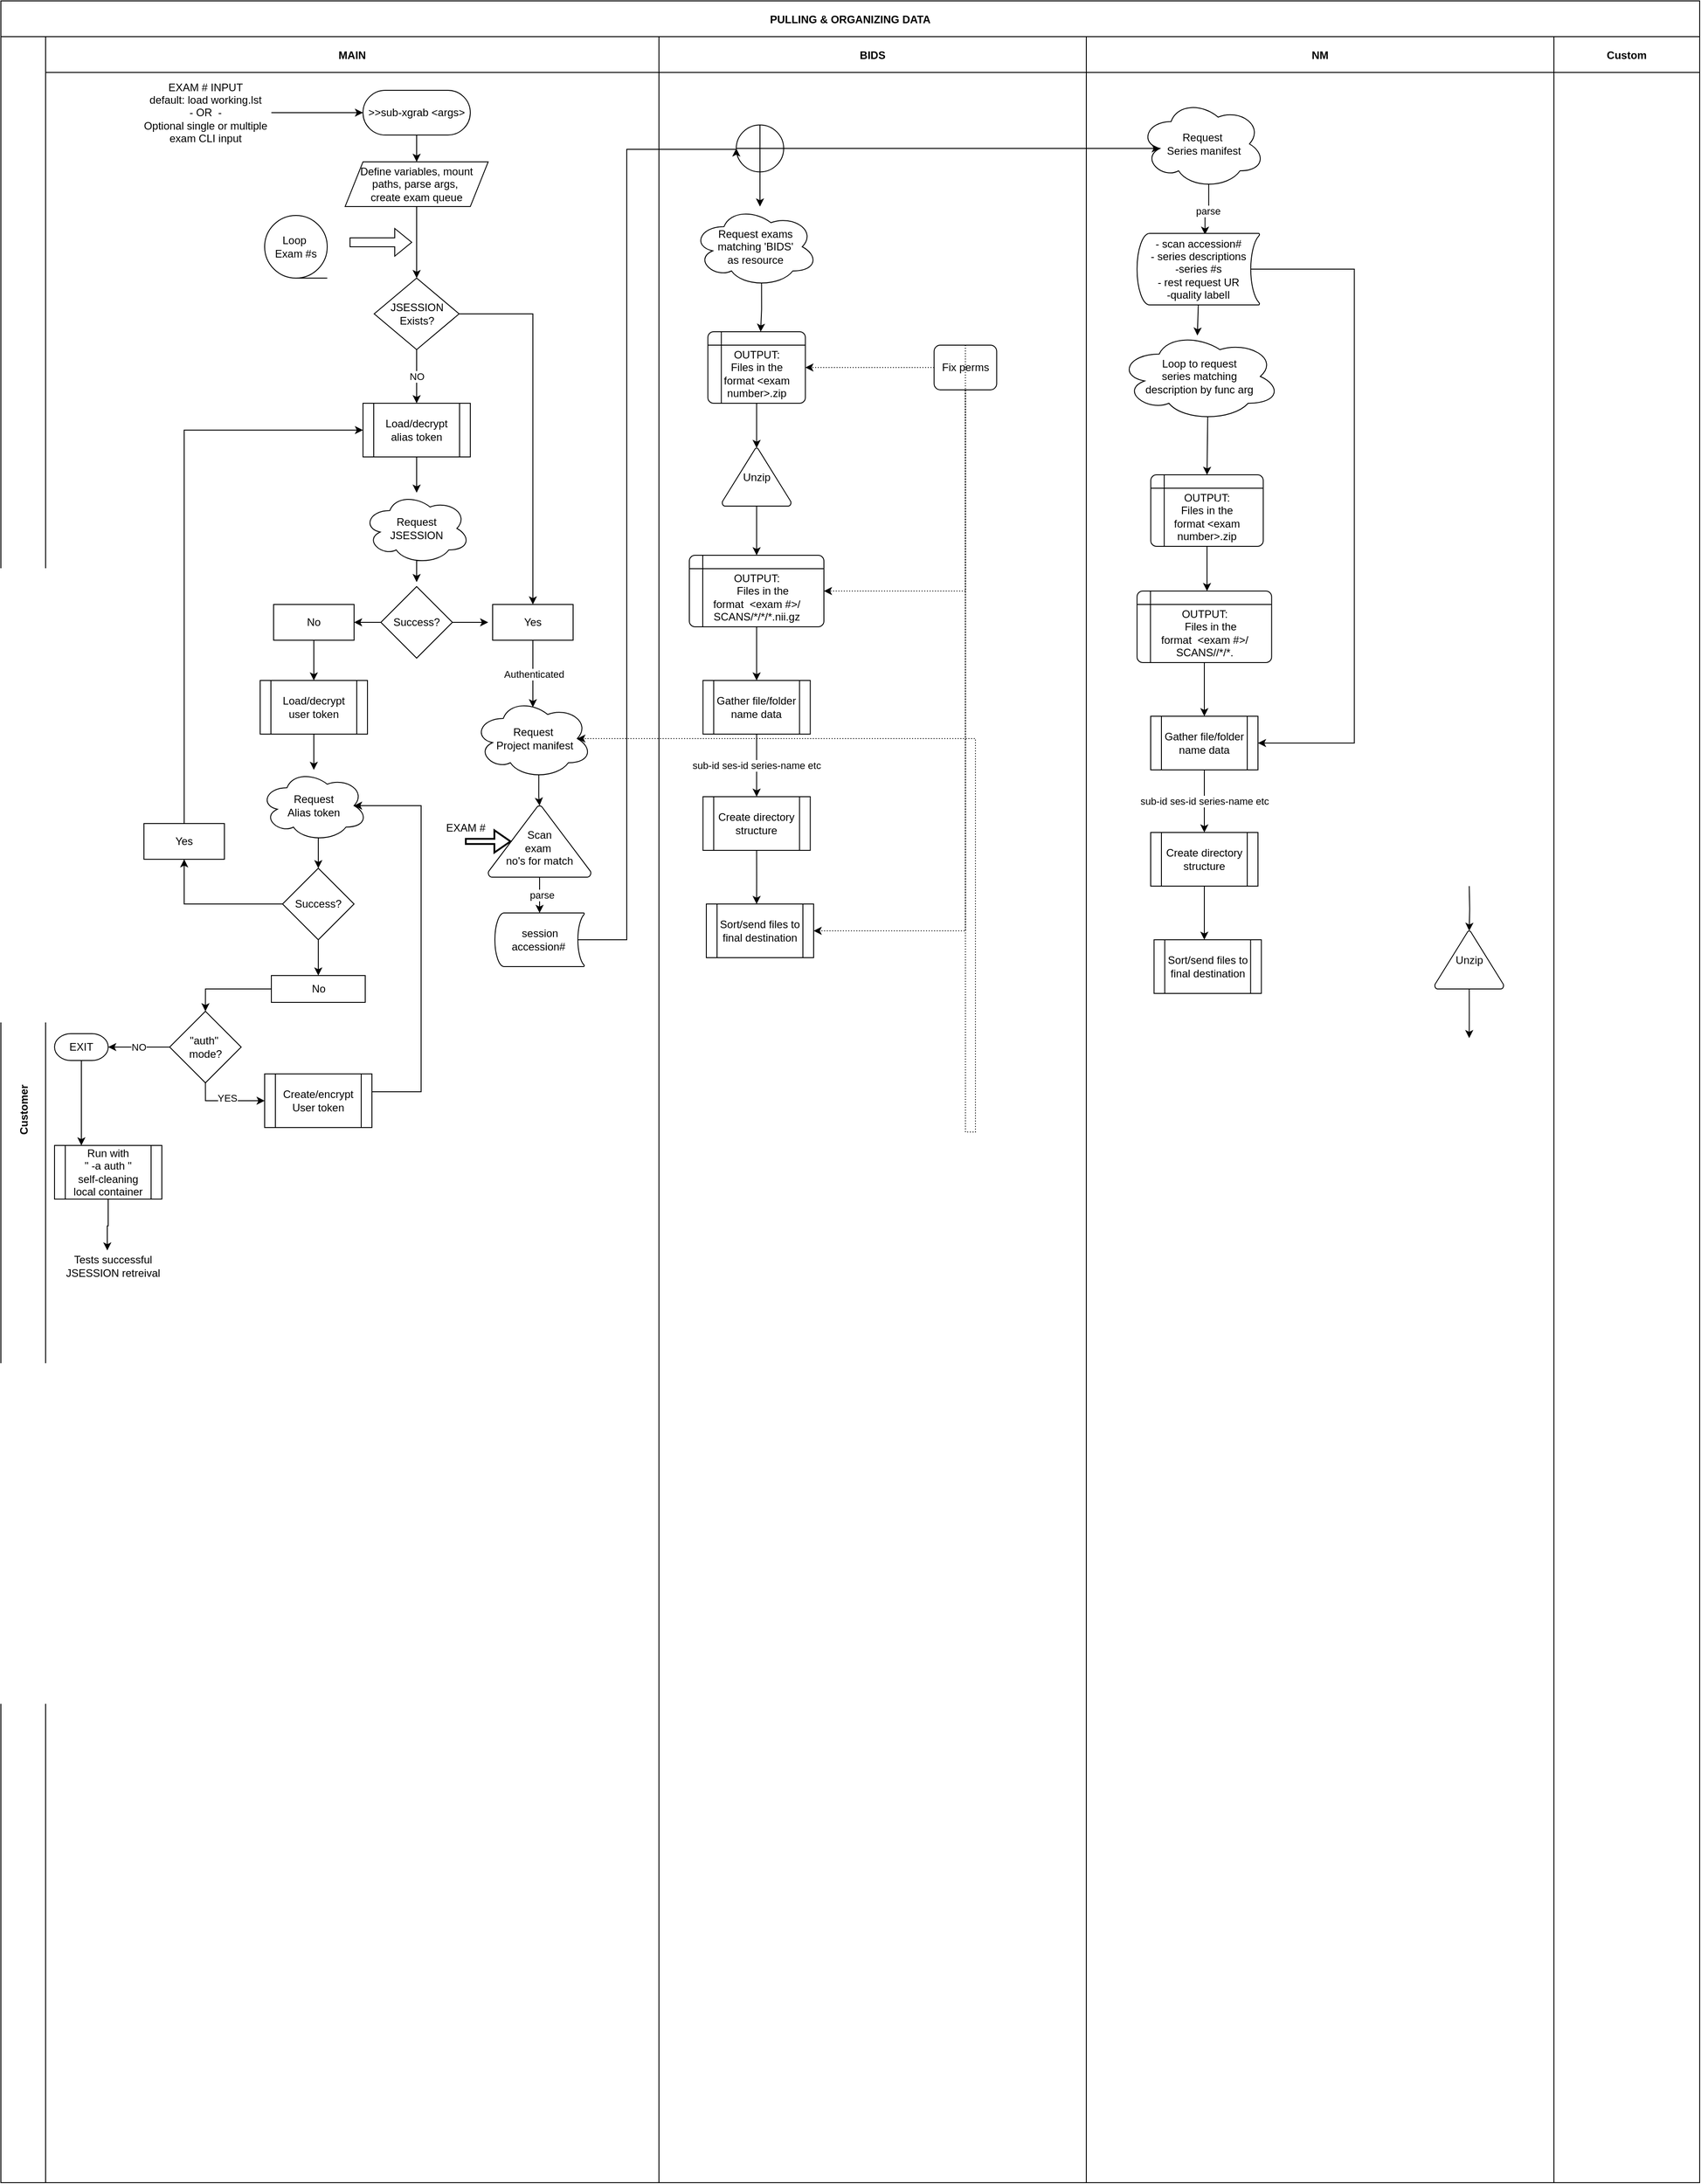 <mxfile version="16.2.4" type="github">
  <diagram id="kgpKYQtTHZ0yAKxKKP6v" name="Page-1">
    <mxGraphModel dx="1397" dy="1060" grid="1" gridSize="10" guides="1" tooltips="1" connect="1" arrows="1" fold="1" page="1" pageScale="1" pageWidth="850" pageHeight="1100" math="0" shadow="0">
      <root>
        <mxCell id="0" />
        <mxCell id="1" parent="0" />
        <mxCell id="3nuBFxr9cyL0pnOWT2aG-1" value="PULLING &amp; ORGANIZING DATA" style="shape=table;childLayout=tableLayout;startSize=40;collapsible=0;recursiveResize=0;expand=0;fillColor=none;fontStyle=1" parent="1" vertex="1">
          <mxGeometry x="180" y="310" width="1900" height="2440" as="geometry" />
        </mxCell>
        <mxCell id="3nuBFxr9cyL0pnOWT2aG-3" value="Customer" style="shape=tableRow;horizontal=0;swimlaneHead=0;swimlaneBody=0;top=0;left=0;bottom=0;right=0;fillColor=none;points=[[0,0.5],[1,0.5]];portConstraint=eastwest;startSize=50;collapsible=0;recursiveResize=0;expand=0;fontStyle=1;" parent="3nuBFxr9cyL0pnOWT2aG-1" vertex="1">
          <mxGeometry y="40" width="1900" height="2400" as="geometry" />
        </mxCell>
        <mxCell id="3nuBFxr9cyL0pnOWT2aG-4" value="MAIN" style="swimlane;swimlaneHead=0;swimlaneBody=0;connectable=0;fillColor=none;startSize=40;collapsible=0;recursiveResize=0;expand=0;fontStyle=1;" parent="3nuBFxr9cyL0pnOWT2aG-3" vertex="1">
          <mxGeometry x="50" width="686" height="2400" as="geometry">
            <mxRectangle width="686" height="2400" as="alternateBounds" />
          </mxGeometry>
        </mxCell>
        <mxCell id="_rgBhPT3cZbGO14gnBDn-51" style="edgeStyle=orthogonalEdgeStyle;rounded=0;orthogonalLoop=1;jettySize=auto;html=1;exitX=0.5;exitY=1;exitDx=0;exitDy=0;entryX=0.5;entryY=0;entryDx=0;entryDy=0;" parent="3nuBFxr9cyL0pnOWT2aG-4" source="3nuBFxr9cyL0pnOWT2aG-6" target="_rgBhPT3cZbGO14gnBDn-12" edge="1">
          <mxGeometry relative="1" as="geometry" />
        </mxCell>
        <mxCell id="3nuBFxr9cyL0pnOWT2aG-6" value="&amp;gt;&amp;gt;sub-xgrab &amp;lt;args&amp;gt;" style="rounded=1;whiteSpace=wrap;html=1;arcSize=50;" parent="3nuBFxr9cyL0pnOWT2aG-4" vertex="1">
          <mxGeometry x="355" y="60" width="120" height="50" as="geometry" />
        </mxCell>
        <mxCell id="_rgBhPT3cZbGO14gnBDn-71" style="edgeStyle=orthogonalEdgeStyle;rounded=0;orthogonalLoop=1;jettySize=auto;html=1;exitX=0.5;exitY=1;exitDx=0;exitDy=0;entryX=0.5;entryY=0;entryDx=0;entryDy=0;" parent="3nuBFxr9cyL0pnOWT2aG-4" source="_rgBhPT3cZbGO14gnBDn-12" target="_rgBhPT3cZbGO14gnBDn-70" edge="1">
          <mxGeometry relative="1" as="geometry" />
        </mxCell>
        <mxCell id="_rgBhPT3cZbGO14gnBDn-12" value="Define variables, mount paths, parse args,&amp;nbsp;&lt;br&gt;create exam &lt;span style=&quot;white-space: pre&quot;&gt;queue&lt;/span&gt;" style="shape=parallelogram;perimeter=parallelogramPerimeter;whiteSpace=wrap;html=1;fixedSize=1;" parent="3nuBFxr9cyL0pnOWT2aG-4" vertex="1">
          <mxGeometry x="335" y="140" width="160" height="50" as="geometry" />
        </mxCell>
        <mxCell id="_rgBhPT3cZbGO14gnBDn-17" style="edgeStyle=orthogonalEdgeStyle;rounded=0;orthogonalLoop=1;jettySize=auto;html=1;exitX=0.5;exitY=1;exitDx=0;exitDy=0;" parent="3nuBFxr9cyL0pnOWT2aG-4" source="_rgBhPT3cZbGO14gnBDn-13" target="_rgBhPT3cZbGO14gnBDn-16" edge="1">
          <mxGeometry relative="1" as="geometry" />
        </mxCell>
        <mxCell id="_rgBhPT3cZbGO14gnBDn-13" value="Load/decrypt alias token" style="shape=process;whiteSpace=wrap;html=1;backgroundOutline=1;" parent="3nuBFxr9cyL0pnOWT2aG-4" vertex="1">
          <mxGeometry x="355" y="410" width="120" height="60" as="geometry" />
        </mxCell>
        <mxCell id="_rgBhPT3cZbGO14gnBDn-25" style="edgeStyle=orthogonalEdgeStyle;rounded=0;orthogonalLoop=1;jettySize=auto;html=1;exitX=0.55;exitY=0.95;exitDx=0;exitDy=0;exitPerimeter=0;entryX=0.5;entryY=0;entryDx=0;entryDy=0;" parent="3nuBFxr9cyL0pnOWT2aG-4" source="_rgBhPT3cZbGO14gnBDn-16" edge="1">
          <mxGeometry relative="1" as="geometry">
            <mxPoint x="415" y="610" as="targetPoint" />
          </mxGeometry>
        </mxCell>
        <mxCell id="_rgBhPT3cZbGO14gnBDn-16" value="Request &lt;br&gt;JSESSION" style="ellipse;shape=cloud;whiteSpace=wrap;html=1;" parent="3nuBFxr9cyL0pnOWT2aG-4" vertex="1">
          <mxGeometry x="355" y="510" width="120" height="80" as="geometry" />
        </mxCell>
        <mxCell id="_rgBhPT3cZbGO14gnBDn-30" style="edgeStyle=orthogonalEdgeStyle;rounded=0;orthogonalLoop=1;jettySize=auto;html=1;exitX=0;exitY=0.5;exitDx=0;exitDy=0;entryX=1;entryY=0.5;entryDx=0;entryDy=0;" parent="3nuBFxr9cyL0pnOWT2aG-4" source="_rgBhPT3cZbGO14gnBDn-26" target="_rgBhPT3cZbGO14gnBDn-29" edge="1">
          <mxGeometry relative="1" as="geometry" />
        </mxCell>
        <mxCell id="_rgBhPT3cZbGO14gnBDn-38" style="edgeStyle=orthogonalEdgeStyle;rounded=0;orthogonalLoop=1;jettySize=auto;html=1;exitX=1;exitY=0.5;exitDx=0;exitDy=0;" parent="3nuBFxr9cyL0pnOWT2aG-4" source="_rgBhPT3cZbGO14gnBDn-26" edge="1">
          <mxGeometry relative="1" as="geometry">
            <mxPoint x="495" y="655" as="targetPoint" />
          </mxGeometry>
        </mxCell>
        <mxCell id="_rgBhPT3cZbGO14gnBDn-26" value="Success?" style="rhombus;whiteSpace=wrap;html=1;" parent="3nuBFxr9cyL0pnOWT2aG-4" vertex="1">
          <mxGeometry x="375" y="615" width="80" height="80" as="geometry" />
        </mxCell>
        <mxCell id="_rgBhPT3cZbGO14gnBDn-32" style="edgeStyle=orthogonalEdgeStyle;rounded=0;orthogonalLoop=1;jettySize=auto;html=1;exitX=0.5;exitY=1;exitDx=0;exitDy=0;entryX=0.5;entryY=0;entryDx=0;entryDy=0;" parent="3nuBFxr9cyL0pnOWT2aG-4" source="_rgBhPT3cZbGO14gnBDn-29" target="_rgBhPT3cZbGO14gnBDn-31" edge="1">
          <mxGeometry relative="1" as="geometry" />
        </mxCell>
        <mxCell id="_rgBhPT3cZbGO14gnBDn-29" value="No" style="rounded=0;whiteSpace=wrap;html=1;" parent="3nuBFxr9cyL0pnOWT2aG-4" vertex="1">
          <mxGeometry x="255" y="635" width="90" height="40" as="geometry" />
        </mxCell>
        <mxCell id="_rgBhPT3cZbGO14gnBDn-34" style="edgeStyle=orthogonalEdgeStyle;rounded=0;orthogonalLoop=1;jettySize=auto;html=1;exitX=0.5;exitY=1;exitDx=0;exitDy=0;" parent="3nuBFxr9cyL0pnOWT2aG-4" source="_rgBhPT3cZbGO14gnBDn-31" target="_rgBhPT3cZbGO14gnBDn-33" edge="1">
          <mxGeometry relative="1" as="geometry" />
        </mxCell>
        <mxCell id="_rgBhPT3cZbGO14gnBDn-31" value="Load/decrypt&lt;br&gt;user token" style="shape=process;whiteSpace=wrap;html=1;backgroundOutline=1;" parent="3nuBFxr9cyL0pnOWT2aG-4" vertex="1">
          <mxGeometry x="240" y="720" width="120" height="60" as="geometry" />
        </mxCell>
        <mxCell id="_rgBhPT3cZbGO14gnBDn-52" style="edgeStyle=orthogonalEdgeStyle;rounded=0;orthogonalLoop=1;jettySize=auto;html=1;exitX=0.55;exitY=0.95;exitDx=0;exitDy=0;exitPerimeter=0;entryX=0.5;entryY=0;entryDx=0;entryDy=0;" parent="3nuBFxr9cyL0pnOWT2aG-4" source="_rgBhPT3cZbGO14gnBDn-33" target="_rgBhPT3cZbGO14gnBDn-35" edge="1">
          <mxGeometry relative="1" as="geometry" />
        </mxCell>
        <mxCell id="_rgBhPT3cZbGO14gnBDn-33" value="Request&lt;br&gt;Alias token" style="ellipse;shape=cloud;whiteSpace=wrap;html=1;" parent="3nuBFxr9cyL0pnOWT2aG-4" vertex="1">
          <mxGeometry x="240" y="820" width="120" height="80" as="geometry" />
        </mxCell>
        <mxCell id="_rgBhPT3cZbGO14gnBDn-44" style="edgeStyle=orthogonalEdgeStyle;rounded=0;orthogonalLoop=1;jettySize=auto;html=1;exitX=0;exitY=0.5;exitDx=0;exitDy=0;entryX=0.5;entryY=1;entryDx=0;entryDy=0;" parent="3nuBFxr9cyL0pnOWT2aG-4" source="_rgBhPT3cZbGO14gnBDn-35" target="_rgBhPT3cZbGO14gnBDn-40" edge="1">
          <mxGeometry relative="1" as="geometry" />
        </mxCell>
        <mxCell id="_rgBhPT3cZbGO14gnBDn-54" style="edgeStyle=orthogonalEdgeStyle;rounded=0;orthogonalLoop=1;jettySize=auto;html=1;exitX=0.5;exitY=1;exitDx=0;exitDy=0;entryX=0.5;entryY=0;entryDx=0;entryDy=0;" parent="3nuBFxr9cyL0pnOWT2aG-4" source="_rgBhPT3cZbGO14gnBDn-35" target="_rgBhPT3cZbGO14gnBDn-53" edge="1">
          <mxGeometry relative="1" as="geometry" />
        </mxCell>
        <mxCell id="_rgBhPT3cZbGO14gnBDn-35" value="Success?" style="rhombus;whiteSpace=wrap;html=1;" parent="3nuBFxr9cyL0pnOWT2aG-4" vertex="1">
          <mxGeometry x="265" y="930" width="80" height="80" as="geometry" />
        </mxCell>
        <mxCell id="_rgBhPT3cZbGO14gnBDn-61" value="Authenticated" style="edgeStyle=orthogonalEdgeStyle;rounded=0;orthogonalLoop=1;jettySize=auto;html=1;exitX=0.5;exitY=1;exitDx=0;exitDy=0;" parent="3nuBFxr9cyL0pnOWT2aG-4" source="_rgBhPT3cZbGO14gnBDn-37" edge="1">
          <mxGeometry relative="1" as="geometry">
            <mxPoint x="545.0" y="750.0" as="targetPoint" />
          </mxGeometry>
        </mxCell>
        <mxCell id="_rgBhPT3cZbGO14gnBDn-37" value="Yes" style="rounded=0;whiteSpace=wrap;html=1;" parent="3nuBFxr9cyL0pnOWT2aG-4" vertex="1">
          <mxGeometry x="500" y="635" width="90" height="40" as="geometry" />
        </mxCell>
        <mxCell id="_rgBhPT3cZbGO14gnBDn-45" style="edgeStyle=orthogonalEdgeStyle;rounded=0;orthogonalLoop=1;jettySize=auto;html=1;exitX=0.5;exitY=0;exitDx=0;exitDy=0;entryX=0;entryY=0.5;entryDx=0;entryDy=0;" parent="3nuBFxr9cyL0pnOWT2aG-4" source="_rgBhPT3cZbGO14gnBDn-40" target="_rgBhPT3cZbGO14gnBDn-13" edge="1">
          <mxGeometry relative="1" as="geometry" />
        </mxCell>
        <mxCell id="_rgBhPT3cZbGO14gnBDn-40" value="Yes" style="rounded=0;whiteSpace=wrap;html=1;" parent="3nuBFxr9cyL0pnOWT2aG-4" vertex="1">
          <mxGeometry x="110" y="880" width="90" height="40" as="geometry" />
        </mxCell>
        <mxCell id="_rgBhPT3cZbGO14gnBDn-110" style="edgeStyle=orthogonalEdgeStyle;rounded=0;orthogonalLoop=1;jettySize=auto;html=1;exitX=0;exitY=0.5;exitDx=0;exitDy=0;entryX=0.5;entryY=0;entryDx=0;entryDy=0;entryPerimeter=0;endArrow=classic;endFill=1;" parent="3nuBFxr9cyL0pnOWT2aG-4" source="_rgBhPT3cZbGO14gnBDn-53" target="_rgBhPT3cZbGO14gnBDn-107" edge="1">
          <mxGeometry relative="1" as="geometry" />
        </mxCell>
        <mxCell id="_rgBhPT3cZbGO14gnBDn-53" value="No" style="rounded=0;whiteSpace=wrap;html=1;" parent="3nuBFxr9cyL0pnOWT2aG-4" vertex="1">
          <mxGeometry x="252.5" y="1050" width="105" height="30" as="geometry" />
        </mxCell>
        <mxCell id="_rgBhPT3cZbGO14gnBDn-59" style="edgeStyle=orthogonalEdgeStyle;rounded=0;orthogonalLoop=1;jettySize=auto;html=1;exitX=1;exitY=0.5;exitDx=0;exitDy=0;entryX=0.875;entryY=0.5;entryDx=0;entryDy=0;entryPerimeter=0;" parent="3nuBFxr9cyL0pnOWT2aG-4" source="_rgBhPT3cZbGO14gnBDn-55" target="_rgBhPT3cZbGO14gnBDn-33" edge="1">
          <mxGeometry relative="1" as="geometry">
            <Array as="points">
              <mxPoint x="420" y="1180" />
              <mxPoint x="420" y="860" />
            </Array>
          </mxGeometry>
        </mxCell>
        <mxCell id="_rgBhPT3cZbGO14gnBDn-55" value="Create/encrypt User token" style="shape=process;whiteSpace=wrap;html=1;backgroundOutline=1;" parent="3nuBFxr9cyL0pnOWT2aG-4" vertex="1">
          <mxGeometry x="245" y="1160" width="120" height="60" as="geometry" />
        </mxCell>
        <mxCell id="_rgBhPT3cZbGO14gnBDn-92" style="edgeStyle=orthogonalEdgeStyle;rounded=0;orthogonalLoop=1;jettySize=auto;html=1;exitX=1;exitY=0.5;exitDx=0;exitDy=0;entryX=0;entryY=0.5;entryDx=0;entryDy=0;" parent="3nuBFxr9cyL0pnOWT2aG-4" source="_rgBhPT3cZbGO14gnBDn-10" target="3nuBFxr9cyL0pnOWT2aG-6" edge="1">
          <mxGeometry relative="1" as="geometry" />
        </mxCell>
        <mxCell id="_rgBhPT3cZbGO14gnBDn-10" value="EXAM # INPUT&lt;br&gt;default: load working.lst&lt;br&gt;- OR &amp;nbsp;-&lt;br&gt;Optional single or multiple &lt;br&gt;exam CLI input" style="text;html=1;strokeColor=none;fillColor=none;align=center;verticalAlign=middle;whiteSpace=wrap;rounded=0;" parent="3nuBFxr9cyL0pnOWT2aG-4" vertex="1">
          <mxGeometry x="105" y="50" width="147.5" height="70" as="geometry" />
        </mxCell>
        <mxCell id="_rgBhPT3cZbGO14gnBDn-78" style="edgeStyle=orthogonalEdgeStyle;rounded=0;orthogonalLoop=1;jettySize=auto;html=1;exitX=0.55;exitY=0.95;exitDx=0;exitDy=0;exitPerimeter=0;" parent="3nuBFxr9cyL0pnOWT2aG-4" source="_rgBhPT3cZbGO14gnBDn-60" target="_rgBhPT3cZbGO14gnBDn-66" edge="1">
          <mxGeometry relative="1" as="geometry" />
        </mxCell>
        <mxCell id="_rgBhPT3cZbGO14gnBDn-60" value="Request&lt;br&gt;&amp;nbsp;Project manifest" style="ellipse;shape=cloud;whiteSpace=wrap;html=1;" parent="3nuBFxr9cyL0pnOWT2aG-4" vertex="1">
          <mxGeometry x="478.75" y="740" width="132.5" height="90" as="geometry" />
        </mxCell>
        <mxCell id="_rgBhPT3cZbGO14gnBDn-82" style="edgeStyle=orthogonalEdgeStyle;rounded=0;orthogonalLoop=1;jettySize=auto;html=1;exitX=0.5;exitY=1;exitDx=0;exitDy=0;exitPerimeter=0;entryX=0.5;entryY=0;entryDx=0;entryDy=0;entryPerimeter=0;" parent="3nuBFxr9cyL0pnOWT2aG-4" source="_rgBhPT3cZbGO14gnBDn-66" target="_rgBhPT3cZbGO14gnBDn-81" edge="1">
          <mxGeometry relative="1" as="geometry" />
        </mxCell>
        <mxCell id="_rgBhPT3cZbGO14gnBDn-97" value="parse" style="edgeLabel;html=1;align=center;verticalAlign=middle;resizable=0;points=[];" parent="_rgBhPT3cZbGO14gnBDn-82" vertex="1" connectable="0">
          <mxGeometry x="-0.033" y="2" relative="1" as="geometry">
            <mxPoint as="offset" />
          </mxGeometry>
        </mxCell>
        <mxCell id="_rgBhPT3cZbGO14gnBDn-66" value="&lt;br&gt;Scan &lt;br&gt;exam&amp;nbsp;&lt;br&gt;no&#39;s for&amp;nbsp;match" style="strokeWidth=1;html=1;shape=mxgraph.flowchart.extract_or_measurement;whiteSpace=wrap;" parent="3nuBFxr9cyL0pnOWT2aG-4" vertex="1">
          <mxGeometry x="495" y="860" width="115" height="80" as="geometry" />
        </mxCell>
        <mxCell id="_rgBhPT3cZbGO14gnBDn-67" value="" style="verticalLabelPosition=bottom;verticalAlign=top;html=1;strokeWidth=2;shape=mxgraph.arrows2.arrow;dy=0.77;dx=18.06;notch=0;" parent="3nuBFxr9cyL0pnOWT2aG-4" vertex="1">
          <mxGeometry x="470" y="887.5" width="50" height="25" as="geometry" />
        </mxCell>
        <mxCell id="_rgBhPT3cZbGO14gnBDn-68" value="EXAM #" style="text;html=1;strokeColor=none;fillColor=none;align=center;verticalAlign=middle;whiteSpace=wrap;rounded=0;" parent="3nuBFxr9cyL0pnOWT2aG-4" vertex="1">
          <mxGeometry x="440" y="870" width="60" height="30" as="geometry" />
        </mxCell>
        <mxCell id="_rgBhPT3cZbGO14gnBDn-72" value="NO" style="edgeStyle=orthogonalEdgeStyle;rounded=0;orthogonalLoop=1;jettySize=auto;html=1;exitX=0.5;exitY=1;exitDx=0;exitDy=0;entryX=0.5;entryY=0;entryDx=0;entryDy=0;" parent="3nuBFxr9cyL0pnOWT2aG-4" source="_rgBhPT3cZbGO14gnBDn-70" target="_rgBhPT3cZbGO14gnBDn-13" edge="1">
          <mxGeometry relative="1" as="geometry" />
        </mxCell>
        <mxCell id="_rgBhPT3cZbGO14gnBDn-73" style="edgeStyle=orthogonalEdgeStyle;rounded=0;orthogonalLoop=1;jettySize=auto;html=1;exitX=1;exitY=0.5;exitDx=0;exitDy=0;entryX=0.5;entryY=0;entryDx=0;entryDy=0;" parent="3nuBFxr9cyL0pnOWT2aG-4" source="_rgBhPT3cZbGO14gnBDn-70" target="_rgBhPT3cZbGO14gnBDn-37" edge="1">
          <mxGeometry relative="1" as="geometry" />
        </mxCell>
        <mxCell id="_rgBhPT3cZbGO14gnBDn-70" value="JSESSION&lt;br&gt;Exists?" style="rhombus;whiteSpace=wrap;html=1;" parent="3nuBFxr9cyL0pnOWT2aG-4" vertex="1">
          <mxGeometry x="367.5" y="270" width="95" height="80" as="geometry" />
        </mxCell>
        <mxCell id="_rgBhPT3cZbGO14gnBDn-76" value="" style="shape=flexArrow;endArrow=classic;html=1;rounded=0;" parent="3nuBFxr9cyL0pnOWT2aG-4" edge="1">
          <mxGeometry width="50" height="50" relative="1" as="geometry">
            <mxPoint x="340" y="230" as="sourcePoint" />
            <mxPoint x="410" y="230" as="targetPoint" />
          </mxGeometry>
        </mxCell>
        <mxCell id="_rgBhPT3cZbGO14gnBDn-77" value="Loop&amp;nbsp;&lt;br&gt;Exam #s" style="strokeWidth=1;html=1;shape=mxgraph.flowchart.sequential_data;whiteSpace=wrap;" parent="3nuBFxr9cyL0pnOWT2aG-4" vertex="1">
          <mxGeometry x="245" y="200" width="70" height="70" as="geometry" />
        </mxCell>
        <mxCell id="_rgBhPT3cZbGO14gnBDn-81" value="session&lt;br&gt;accession#&amp;nbsp;" style="strokeWidth=1;html=1;shape=mxgraph.flowchart.stored_data;whiteSpace=wrap;" parent="3nuBFxr9cyL0pnOWT2aG-4" vertex="1">
          <mxGeometry x="502.5" y="980" width="100" height="60" as="geometry" />
        </mxCell>
        <mxCell id="_rgBhPT3cZbGO14gnBDn-109" style="edgeStyle=orthogonalEdgeStyle;rounded=0;orthogonalLoop=1;jettySize=auto;html=1;exitX=0.5;exitY=1;exitDx=0;exitDy=0;exitPerimeter=0;entryX=0;entryY=0.5;entryDx=0;entryDy=0;endArrow=classic;endFill=1;" parent="3nuBFxr9cyL0pnOWT2aG-4" source="_rgBhPT3cZbGO14gnBDn-107" target="_rgBhPT3cZbGO14gnBDn-55" edge="1">
          <mxGeometry relative="1" as="geometry" />
        </mxCell>
        <mxCell id="_rgBhPT3cZbGO14gnBDn-113" value="YES" style="edgeLabel;html=1;align=center;verticalAlign=middle;resizable=0;points=[];" parent="_rgBhPT3cZbGO14gnBDn-109" vertex="1" connectable="0">
          <mxGeometry x="0.003" y="3" relative="1" as="geometry">
            <mxPoint x="1" as="offset" />
          </mxGeometry>
        </mxCell>
        <mxCell id="_rgBhPT3cZbGO14gnBDn-107" value="&quot;auth&quot;&amp;nbsp;&lt;br&gt;mode?" style="strokeWidth=1;html=1;shape=mxgraph.flowchart.decision;whiteSpace=wrap;" parent="3nuBFxr9cyL0pnOWT2aG-4" vertex="1">
          <mxGeometry x="138.75" y="1090" width="80" height="80" as="geometry" />
        </mxCell>
        <mxCell id="_rgBhPT3cZbGO14gnBDn-111" value="NO" style="edgeStyle=orthogonalEdgeStyle;rounded=0;orthogonalLoop=1;jettySize=auto;html=1;exitX=0;exitY=0.5;exitDx=0;exitDy=0;exitPerimeter=0;endArrow=classic;endFill=1;entryX=1;entryY=0.5;entryDx=0;entryDy=0;entryPerimeter=0;" parent="3nuBFxr9cyL0pnOWT2aG-4" source="_rgBhPT3cZbGO14gnBDn-107" target="_rgBhPT3cZbGO14gnBDn-114" edge="1">
          <mxGeometry relative="1" as="geometry">
            <mxPoint x="70" y="1130" as="targetPoint" />
            <Array as="points" />
          </mxGeometry>
        </mxCell>
        <mxCell id="_rgBhPT3cZbGO14gnBDn-117" style="edgeStyle=orthogonalEdgeStyle;rounded=0;orthogonalLoop=1;jettySize=auto;html=1;exitX=0.5;exitY=1;exitDx=0;exitDy=0;exitPerimeter=0;entryX=0.25;entryY=0;entryDx=0;entryDy=0;endArrow=classic;endFill=1;" parent="3nuBFxr9cyL0pnOWT2aG-4" source="_rgBhPT3cZbGO14gnBDn-114" target="_rgBhPT3cZbGO14gnBDn-116" edge="1">
          <mxGeometry relative="1" as="geometry" />
        </mxCell>
        <mxCell id="_rgBhPT3cZbGO14gnBDn-114" value="EXIT" style="strokeWidth=1;html=1;shape=mxgraph.flowchart.terminator;whiteSpace=wrap;" parent="3nuBFxr9cyL0pnOWT2aG-4" vertex="1">
          <mxGeometry x="10" y="1115" width="60" height="30" as="geometry" />
        </mxCell>
        <mxCell id="_rgBhPT3cZbGO14gnBDn-120" style="edgeStyle=orthogonalEdgeStyle;rounded=0;orthogonalLoop=1;jettySize=auto;html=1;exitX=0.5;exitY=1;exitDx=0;exitDy=0;entryX=0.45;entryY=-0.085;entryDx=0;entryDy=0;entryPerimeter=0;endArrow=classic;endFill=1;" parent="3nuBFxr9cyL0pnOWT2aG-4" source="_rgBhPT3cZbGO14gnBDn-116" target="_rgBhPT3cZbGO14gnBDn-119" edge="1">
          <mxGeometry relative="1" as="geometry" />
        </mxCell>
        <mxCell id="_rgBhPT3cZbGO14gnBDn-116" value="Run with &lt;br&gt;&quot; -a auth &quot;&lt;br&gt;self-cleaning local container" style="shape=process;whiteSpace=wrap;html=1;backgroundOutline=1;" parent="3nuBFxr9cyL0pnOWT2aG-4" vertex="1">
          <mxGeometry x="10" y="1240" width="120" height="60" as="geometry" />
        </mxCell>
        <mxCell id="_rgBhPT3cZbGO14gnBDn-119" value="Tests successful&lt;br&gt;JSESSION&amp;nbsp;retreival" style="text;html=1;align=center;verticalAlign=middle;resizable=0;points=[];autosize=1;strokeColor=none;fillColor=none;" parent="3nuBFxr9cyL0pnOWT2aG-4" vertex="1">
          <mxGeometry x="15" y="1360" width="120" height="30" as="geometry" />
        </mxCell>
        <mxCell id="3nuBFxr9cyL0pnOWT2aG-8" value="BIDS" style="swimlane;swimlaneHead=0;swimlaneBody=0;connectable=0;fillColor=none;startSize=40;collapsible=0;recursiveResize=0;expand=0;fontStyle=1;" parent="3nuBFxr9cyL0pnOWT2aG-3" vertex="1">
          <mxGeometry x="736" width="478" height="2400" as="geometry">
            <mxRectangle width="478" height="2400" as="alternateBounds" />
          </mxGeometry>
        </mxCell>
        <mxCell id="_rgBhPT3cZbGO14gnBDn-100" style="edgeStyle=orthogonalEdgeStyle;rounded=0;orthogonalLoop=1;jettySize=auto;html=1;exitX=0.55;exitY=0.95;exitDx=0;exitDy=0;exitPerimeter=0;" parent="3nuBFxr9cyL0pnOWT2aG-8" source="_rgBhPT3cZbGO14gnBDn-65" edge="1">
          <mxGeometry relative="1" as="geometry">
            <mxPoint x="113.75" y="330" as="targetPoint" />
          </mxGeometry>
        </mxCell>
        <mxCell id="_rgBhPT3cZbGO14gnBDn-65" value="Request exams&lt;br&gt;matching &#39;BIDS&#39;&lt;br&gt;as resource" style="ellipse;shape=cloud;whiteSpace=wrap;html=1;" parent="3nuBFxr9cyL0pnOWT2aG-8" vertex="1">
          <mxGeometry x="37.75" y="190" width="140" height="90" as="geometry" />
        </mxCell>
        <mxCell id="_rgBhPT3cZbGO14gnBDn-104" style="edgeStyle=orthogonalEdgeStyle;rounded=0;orthogonalLoop=1;jettySize=auto;html=1;exitX=0.5;exitY=1;exitDx=0;exitDy=0;entryX=0.5;entryY=0;entryDx=0;entryDy=0;entryPerimeter=0;" parent="3nuBFxr9cyL0pnOWT2aG-8" source="_rgBhPT3cZbGO14gnBDn-101" target="_rgBhPT3cZbGO14gnBDn-103" edge="1">
          <mxGeometry relative="1" as="geometry" />
        </mxCell>
        <mxCell id="_rgBhPT3cZbGO14gnBDn-101" value="&lt;br&gt;OUTPUT:&lt;br&gt;&amp;nbsp;Files in the&amp;nbsp;&lt;br&gt;format &amp;lt;exam &lt;br&gt;number&amp;gt;.zip" style="shape=internalStorage;whiteSpace=wrap;html=1;dx=15;dy=15;rounded=1;arcSize=8;strokeWidth=1;spacing=1;" parent="3nuBFxr9cyL0pnOWT2aG-8" vertex="1">
          <mxGeometry x="54.75" y="330" width="109" height="80" as="geometry" />
        </mxCell>
        <mxCell id="_rgBhPT3cZbGO14gnBDn-140" style="edgeStyle=orthogonalEdgeStyle;rounded=0;orthogonalLoop=1;jettySize=auto;html=1;exitX=0.5;exitY=1;exitDx=0;exitDy=0;exitPerimeter=0;entryX=0.5;entryY=0;entryDx=0;entryDy=0;endArrow=classic;endFill=1;" parent="3nuBFxr9cyL0pnOWT2aG-8" source="_rgBhPT3cZbGO14gnBDn-103" target="_rgBhPT3cZbGO14gnBDn-130" edge="1">
          <mxGeometry relative="1" as="geometry" />
        </mxCell>
        <mxCell id="_rgBhPT3cZbGO14gnBDn-103" value="Unzip" style="strokeWidth=1;html=1;shape=mxgraph.flowchart.extract_or_measurement;whiteSpace=wrap;" parent="3nuBFxr9cyL0pnOWT2aG-8" vertex="1">
          <mxGeometry x="70.75" y="460" width="77" height="65" as="geometry" />
        </mxCell>
        <mxCell id="_rgBhPT3cZbGO14gnBDn-127" value="sub-id ses-id series-name etc" style="edgeStyle=orthogonalEdgeStyle;rounded=0;orthogonalLoop=1;jettySize=auto;html=1;exitX=0.5;exitY=1;exitDx=0;exitDy=0;entryX=0.5;entryY=0;entryDx=0;entryDy=0;endArrow=classic;endFill=1;" parent="3nuBFxr9cyL0pnOWT2aG-8" source="_rgBhPT3cZbGO14gnBDn-123" target="_rgBhPT3cZbGO14gnBDn-124" edge="1">
          <mxGeometry relative="1" as="geometry" />
        </mxCell>
        <mxCell id="_rgBhPT3cZbGO14gnBDn-123" value="Gather file/folder name data" style="shape=process;whiteSpace=wrap;html=1;backgroundOutline=1;" parent="3nuBFxr9cyL0pnOWT2aG-8" vertex="1">
          <mxGeometry x="49.25" y="720" width="120" height="60" as="geometry" />
        </mxCell>
        <mxCell id="_rgBhPT3cZbGO14gnBDn-128" style="edgeStyle=orthogonalEdgeStyle;rounded=0;orthogonalLoop=1;jettySize=auto;html=1;exitX=0.5;exitY=1;exitDx=0;exitDy=0;entryX=0.5;entryY=0;entryDx=0;entryDy=0;endArrow=classic;endFill=1;" parent="3nuBFxr9cyL0pnOWT2aG-8" source="_rgBhPT3cZbGO14gnBDn-124" edge="1">
          <mxGeometry relative="1" as="geometry">
            <mxPoint x="109.25" y="970" as="targetPoint" />
          </mxGeometry>
        </mxCell>
        <mxCell id="_rgBhPT3cZbGO14gnBDn-124" value="Create directory structure" style="shape=process;whiteSpace=wrap;html=1;backgroundOutline=1;" parent="3nuBFxr9cyL0pnOWT2aG-8" vertex="1">
          <mxGeometry x="49.25" y="850" width="120" height="60" as="geometry" />
        </mxCell>
        <mxCell id="_rgBhPT3cZbGO14gnBDn-125" value="Sort/send files to final&amp;nbsp;destination" style="shape=process;whiteSpace=wrap;html=1;backgroundOutline=1;" parent="3nuBFxr9cyL0pnOWT2aG-8" vertex="1">
          <mxGeometry x="53" y="970" width="120" height="60" as="geometry" />
        </mxCell>
        <mxCell id="_rgBhPT3cZbGO14gnBDn-131" style="edgeStyle=orthogonalEdgeStyle;rounded=0;orthogonalLoop=1;jettySize=auto;html=1;exitX=0.5;exitY=1;exitDx=0;exitDy=0;entryX=0.5;entryY=0;entryDx=0;entryDy=0;endArrow=classic;endFill=1;" parent="3nuBFxr9cyL0pnOWT2aG-8" source="_rgBhPT3cZbGO14gnBDn-130" target="_rgBhPT3cZbGO14gnBDn-123" edge="1">
          <mxGeometry relative="1" as="geometry" />
        </mxCell>
        <mxCell id="_rgBhPT3cZbGO14gnBDn-130" value="&lt;br&gt;OUTPUT:&lt;br&gt;&amp;nbsp; &amp;nbsp; Files in the format&amp;nbsp;&amp;nbsp;&amp;lt;exam #&amp;gt;/&lt;br&gt;SCANS/*/*/*.nii.gz" style="shape=internalStorage;whiteSpace=wrap;html=1;dx=15;dy=15;rounded=1;arcSize=8;strokeWidth=1;spacing=1;" parent="3nuBFxr9cyL0pnOWT2aG-8" vertex="1">
          <mxGeometry x="34" y="580" width="150.5" height="80" as="geometry" />
        </mxCell>
        <mxCell id="_rgBhPT3cZbGO14gnBDn-135" style="edgeStyle=orthogonalEdgeStyle;rounded=0;orthogonalLoop=1;jettySize=auto;html=1;entryX=1;entryY=0.5;entryDx=0;entryDy=0;endArrow=classic;endFill=1;dashed=1;dashPattern=1 2;" parent="3nuBFxr9cyL0pnOWT2aG-8" source="_rgBhPT3cZbGO14gnBDn-134" target="_rgBhPT3cZbGO14gnBDn-101" edge="1">
          <mxGeometry relative="1" as="geometry" />
        </mxCell>
        <mxCell id="_rgBhPT3cZbGO14gnBDn-136" style="edgeStyle=orthogonalEdgeStyle;rounded=0;orthogonalLoop=1;jettySize=auto;html=1;exitX=0.5;exitY=1;exitDx=0;exitDy=0;entryX=1;entryY=0.5;entryDx=0;entryDy=0;endArrow=classic;endFill=1;dashed=1;dashPattern=1 2;" parent="3nuBFxr9cyL0pnOWT2aG-8" source="_rgBhPT3cZbGO14gnBDn-134" target="_rgBhPT3cZbGO14gnBDn-130" edge="1">
          <mxGeometry relative="1" as="geometry" />
        </mxCell>
        <mxCell id="_rgBhPT3cZbGO14gnBDn-137" style="edgeStyle=orthogonalEdgeStyle;rounded=0;orthogonalLoop=1;jettySize=auto;html=1;exitX=0.5;exitY=1;exitDx=0;exitDy=0;entryX=1;entryY=0.5;entryDx=0;entryDy=0;endArrow=classic;endFill=1;dashed=1;dashPattern=1 2;" parent="3nuBFxr9cyL0pnOWT2aG-8" source="_rgBhPT3cZbGO14gnBDn-134" target="_rgBhPT3cZbGO14gnBDn-125" edge="1">
          <mxGeometry relative="1" as="geometry" />
        </mxCell>
        <mxCell id="_rgBhPT3cZbGO14gnBDn-134" value="Fix perms" style="rounded=1;whiteSpace=wrap;html=1;absoluteArcSize=1;arcSize=14;strokeWidth=1;" parent="3nuBFxr9cyL0pnOWT2aG-8" vertex="1">
          <mxGeometry x="307.75" y="345" width="70" height="50" as="geometry" />
        </mxCell>
        <mxCell id="ydFk390ekT-SgZ4nky40-3" style="edgeStyle=orthogonalEdgeStyle;rounded=0;orthogonalLoop=1;jettySize=auto;html=1;exitX=0.5;exitY=1;exitDx=0;exitDy=0;exitPerimeter=0;" edge="1" parent="3nuBFxr9cyL0pnOWT2aG-8" source="_rgBhPT3cZbGO14gnBDn-164">
          <mxGeometry relative="1" as="geometry">
            <mxPoint x="113" y="190" as="targetPoint" />
            <Array as="points">
              <mxPoint x="113" y="190" />
              <mxPoint x="113" y="190" />
            </Array>
          </mxGeometry>
        </mxCell>
        <mxCell id="_rgBhPT3cZbGO14gnBDn-164" value="" style="verticalLabelPosition=bottom;verticalAlign=top;html=1;shape=mxgraph.flowchart.summing_function;strokeWidth=1;" parent="3nuBFxr9cyL0pnOWT2aG-8" vertex="1">
          <mxGeometry x="86.5" y="98.75" width="53" height="52.5" as="geometry" />
        </mxCell>
        <mxCell id="3nuBFxr9cyL0pnOWT2aG-11" value="NM" style="swimlane;swimlaneHead=0;swimlaneBody=0;connectable=0;fillColor=none;startSize=40;collapsible=0;recursiveResize=0;expand=0;fontStyle=1;" parent="3nuBFxr9cyL0pnOWT2aG-3" vertex="1">
          <mxGeometry x="1214" width="523" height="2400" as="geometry">
            <mxRectangle width="523" height="2400" as="alternateBounds" />
          </mxGeometry>
        </mxCell>
        <mxCell id="_rgBhPT3cZbGO14gnBDn-95" value="parse" style="edgeStyle=orthogonalEdgeStyle;rounded=0;orthogonalLoop=1;jettySize=auto;html=1;exitX=0.55;exitY=0.95;exitDx=0;exitDy=0;exitPerimeter=0;entryX=0.555;entryY=0.019;entryDx=0;entryDy=0;entryPerimeter=0;" parent="3nuBFxr9cyL0pnOWT2aG-11" source="_rgBhPT3cZbGO14gnBDn-83" target="_rgBhPT3cZbGO14gnBDn-93" edge="1">
          <mxGeometry relative="1" as="geometry" />
        </mxCell>
        <mxCell id="_rgBhPT3cZbGO14gnBDn-83" value="Request&lt;br&gt;&amp;nbsp;Series manifest" style="ellipse;shape=cloud;whiteSpace=wrap;html=1;" parent="3nuBFxr9cyL0pnOWT2aG-11" vertex="1">
          <mxGeometry x="59.75" y="70" width="140.25" height="100" as="geometry" />
        </mxCell>
        <mxCell id="_rgBhPT3cZbGO14gnBDn-158" style="edgeStyle=none;rounded=0;orthogonalLoop=1;jettySize=auto;html=1;exitX=0.93;exitY=0.5;exitDx=0;exitDy=0;exitPerimeter=0;entryX=1;entryY=0.5;entryDx=0;entryDy=0;endArrow=classic;endFill=1;" parent="3nuBFxr9cyL0pnOWT2aG-11" source="_rgBhPT3cZbGO14gnBDn-93" target="_rgBhPT3cZbGO14gnBDn-150" edge="1">
          <mxGeometry relative="1" as="geometry">
            <Array as="points">
              <mxPoint x="299.75" y="260" />
              <mxPoint x="299.75" y="790" />
            </Array>
          </mxGeometry>
        </mxCell>
        <mxCell id="_rgBhPT3cZbGO14gnBDn-163" style="edgeStyle=none;rounded=0;orthogonalLoop=1;jettySize=auto;html=1;exitX=0.5;exitY=1;exitDx=0;exitDy=0;exitPerimeter=0;entryX=0.486;entryY=0.043;entryDx=0;entryDy=0;entryPerimeter=0;endArrow=classic;endFill=1;" parent="3nuBFxr9cyL0pnOWT2aG-11" source="_rgBhPT3cZbGO14gnBDn-93" target="_rgBhPT3cZbGO14gnBDn-144" edge="1">
          <mxGeometry relative="1" as="geometry" />
        </mxCell>
        <mxCell id="_rgBhPT3cZbGO14gnBDn-93" value="- scan&amp;nbsp;accession#&lt;br&gt;- series descriptions&lt;br&gt;-series #s&lt;br&gt;- rest request UR&lt;br&gt;-quality labelI" style="strokeWidth=1;html=1;shape=mxgraph.flowchart.stored_data;whiteSpace=wrap;" parent="3nuBFxr9cyL0pnOWT2aG-11" vertex="1">
          <mxGeometry x="56.75" y="220" width="137" height="80" as="geometry" />
        </mxCell>
        <mxCell id="_rgBhPT3cZbGO14gnBDn-157" style="edgeStyle=none;rounded=0;orthogonalLoop=1;jettySize=auto;html=1;exitX=0.55;exitY=0.95;exitDx=0;exitDy=0;exitPerimeter=0;entryX=0.5;entryY=0;entryDx=0;entryDy=0;endArrow=classic;endFill=1;" parent="3nuBFxr9cyL0pnOWT2aG-11" source="_rgBhPT3cZbGO14gnBDn-144" target="_rgBhPT3cZbGO14gnBDn-146" edge="1">
          <mxGeometry relative="1" as="geometry" />
        </mxCell>
        <mxCell id="_rgBhPT3cZbGO14gnBDn-144" value="Loop to request&lt;br&gt;series matching&lt;br&gt;description by func arg" style="ellipse;shape=cloud;whiteSpace=wrap;html=1;" parent="3nuBFxr9cyL0pnOWT2aG-11" vertex="1">
          <mxGeometry x="36.27" y="330" width="180.95" height="100" as="geometry" />
        </mxCell>
        <mxCell id="_rgBhPT3cZbGO14gnBDn-146" value="&lt;br&gt;OUTPUT:&lt;br&gt;&amp;nbsp;Files in the&amp;nbsp;&lt;br&gt;format &amp;lt;exam &lt;br&gt;number&amp;gt;.zip" style="shape=internalStorage;whiteSpace=wrap;html=1;dx=15;dy=15;rounded=1;arcSize=8;strokeWidth=1;spacing=1;" parent="3nuBFxr9cyL0pnOWT2aG-11" vertex="1">
          <mxGeometry x="72.12" y="490" width="125.75" height="80" as="geometry" />
        </mxCell>
        <mxCell id="_rgBhPT3cZbGO14gnBDn-145" style="edgeStyle=orthogonalEdgeStyle;rounded=0;orthogonalLoop=1;jettySize=auto;html=1;exitX=0.5;exitY=1;exitDx=0;exitDy=0;entryX=0.5;entryY=0;entryDx=0;entryDy=0;entryPerimeter=0;" parent="3nuBFxr9cyL0pnOWT2aG-11" source="_rgBhPT3cZbGO14gnBDn-146" edge="1">
          <mxGeometry relative="1" as="geometry">
            <mxPoint x="135.0" y="620" as="targetPoint" />
          </mxGeometry>
        </mxCell>
        <mxCell id="_rgBhPT3cZbGO14gnBDn-150" value="Gather file/folder name data" style="shape=process;whiteSpace=wrap;html=1;backgroundOutline=1;" parent="3nuBFxr9cyL0pnOWT2aG-11" vertex="1">
          <mxGeometry x="72" y="760" width="120" height="60" as="geometry" />
        </mxCell>
        <mxCell id="_rgBhPT3cZbGO14gnBDn-151" style="edgeStyle=orthogonalEdgeStyle;rounded=0;orthogonalLoop=1;jettySize=auto;html=1;exitX=0.5;exitY=1;exitDx=0;exitDy=0;entryX=0.5;entryY=0;entryDx=0;entryDy=0;endArrow=classic;endFill=1;" parent="3nuBFxr9cyL0pnOWT2aG-11" source="_rgBhPT3cZbGO14gnBDn-152" edge="1">
          <mxGeometry relative="1" as="geometry">
            <mxPoint x="132" y="1010" as="targetPoint" />
          </mxGeometry>
        </mxCell>
        <mxCell id="_rgBhPT3cZbGO14gnBDn-152" value="Create directory structure" style="shape=process;whiteSpace=wrap;html=1;backgroundOutline=1;" parent="3nuBFxr9cyL0pnOWT2aG-11" vertex="1">
          <mxGeometry x="72" y="890" width="120" height="60" as="geometry" />
        </mxCell>
        <mxCell id="_rgBhPT3cZbGO14gnBDn-149" value="sub-id ses-id series-name etc" style="edgeStyle=orthogonalEdgeStyle;rounded=0;orthogonalLoop=1;jettySize=auto;html=1;exitX=0.5;exitY=1;exitDx=0;exitDy=0;entryX=0.5;entryY=0;entryDx=0;entryDy=0;endArrow=classic;endFill=1;" parent="3nuBFxr9cyL0pnOWT2aG-11" source="_rgBhPT3cZbGO14gnBDn-150" target="_rgBhPT3cZbGO14gnBDn-152" edge="1">
          <mxGeometry relative="1" as="geometry" />
        </mxCell>
        <mxCell id="_rgBhPT3cZbGO14gnBDn-153" value="Sort/send files to final&amp;nbsp;destination" style="shape=process;whiteSpace=wrap;html=1;backgroundOutline=1;" parent="3nuBFxr9cyL0pnOWT2aG-11" vertex="1">
          <mxGeometry x="75.75" y="1010" width="120" height="60" as="geometry" />
        </mxCell>
        <mxCell id="_rgBhPT3cZbGO14gnBDn-154" style="edgeStyle=orthogonalEdgeStyle;rounded=0;orthogonalLoop=1;jettySize=auto;html=1;exitX=0.5;exitY=1;exitDx=0;exitDy=0;entryX=0.5;entryY=0;entryDx=0;entryDy=0;endArrow=classic;endFill=1;" parent="3nuBFxr9cyL0pnOWT2aG-11" source="_rgBhPT3cZbGO14gnBDn-155" target="_rgBhPT3cZbGO14gnBDn-150" edge="1">
          <mxGeometry relative="1" as="geometry" />
        </mxCell>
        <mxCell id="_rgBhPT3cZbGO14gnBDn-155" value="&lt;br&gt;OUTPUT:&lt;br&gt;&amp;nbsp; &amp;nbsp; Files in the format&amp;nbsp;&amp;nbsp;&amp;lt;exam #&amp;gt;/&lt;br&gt;SCANS//*/*." style="shape=internalStorage;whiteSpace=wrap;html=1;dx=15;dy=15;rounded=1;arcSize=8;strokeWidth=1;spacing=1;" parent="3nuBFxr9cyL0pnOWT2aG-11" vertex="1">
          <mxGeometry x="56.75" y="620" width="150.5" height="80" as="geometry" />
        </mxCell>
        <mxCell id="_rgBhPT3cZbGO14gnBDn-159" style="edgeStyle=orthogonalEdgeStyle;rounded=0;orthogonalLoop=1;jettySize=auto;html=1;exitX=0.5;exitY=1;exitDx=0;exitDy=0;entryX=0.5;entryY=0;entryDx=0;entryDy=0;entryPerimeter=0;" parent="3nuBFxr9cyL0pnOWT2aG-11" target="_rgBhPT3cZbGO14gnBDn-161" edge="1">
          <mxGeometry relative="1" as="geometry">
            <mxPoint x="428.25" y="950" as="sourcePoint" />
          </mxGeometry>
        </mxCell>
        <mxCell id="_rgBhPT3cZbGO14gnBDn-160" style="edgeStyle=orthogonalEdgeStyle;rounded=0;orthogonalLoop=1;jettySize=auto;html=1;exitX=0.5;exitY=1;exitDx=0;exitDy=0;exitPerimeter=0;entryX=0.5;entryY=0;entryDx=0;entryDy=0;endArrow=classic;endFill=1;" parent="3nuBFxr9cyL0pnOWT2aG-11" source="_rgBhPT3cZbGO14gnBDn-161" edge="1">
          <mxGeometry relative="1" as="geometry">
            <mxPoint x="428.25" y="1120" as="targetPoint" />
          </mxGeometry>
        </mxCell>
        <mxCell id="_rgBhPT3cZbGO14gnBDn-161" value="Unzip" style="strokeWidth=1;html=1;shape=mxgraph.flowchart.extract_or_measurement;whiteSpace=wrap;" parent="3nuBFxr9cyL0pnOWT2aG-11" vertex="1">
          <mxGeometry x="389.75" y="1000" width="77" height="65" as="geometry" />
        </mxCell>
        <mxCell id="_rgBhPT3cZbGO14gnBDn-5" value="Custom" style="swimlane;swimlaneHead=0;swimlaneBody=0;connectable=0;fillColor=none;startSize=40;collapsible=0;recursiveResize=0;expand=0;fontStyle=1;" parent="3nuBFxr9cyL0pnOWT2aG-3" vertex="1">
          <mxGeometry x="1737" width="163" height="2400" as="geometry">
            <mxRectangle width="163" height="2400" as="alternateBounds" />
          </mxGeometry>
        </mxCell>
        <mxCell id="_rgBhPT3cZbGO14gnBDn-139" style="edgeStyle=orthogonalEdgeStyle;rounded=0;orthogonalLoop=1;jettySize=auto;html=1;exitX=0.5;exitY=0;exitDx=0;exitDy=0;entryX=0.875;entryY=0.5;entryDx=0;entryDy=0;entryPerimeter=0;endArrow=classic;endFill=1;dashed=1;dashPattern=1 2;" parent="3nuBFxr9cyL0pnOWT2aG-3" source="_rgBhPT3cZbGO14gnBDn-134" target="_rgBhPT3cZbGO14gnBDn-60" edge="1">
          <mxGeometry relative="1" as="geometry">
            <Array as="points">
              <mxPoint x="1090" y="1225" />
              <mxPoint x="1090" y="785" />
            </Array>
          </mxGeometry>
        </mxCell>
        <mxCell id="ydFk390ekT-SgZ4nky40-1" style="edgeStyle=orthogonalEdgeStyle;rounded=0;orthogonalLoop=1;jettySize=auto;html=1;exitX=0.93;exitY=0.5;exitDx=0;exitDy=0;exitPerimeter=0;entryX=0;entryY=0.5;entryDx=0;entryDy=0;entryPerimeter=0;" edge="1" parent="3nuBFxr9cyL0pnOWT2aG-3" source="_rgBhPT3cZbGO14gnBDn-81" target="_rgBhPT3cZbGO14gnBDn-164">
          <mxGeometry relative="1" as="geometry">
            <mxPoint x="780" y="130" as="targetPoint" />
            <Array as="points">
              <mxPoint x="700" y="1010" />
              <mxPoint x="700" y="126" />
            </Array>
          </mxGeometry>
        </mxCell>
        <mxCell id="ydFk390ekT-SgZ4nky40-2" style="edgeStyle=orthogonalEdgeStyle;rounded=0;orthogonalLoop=1;jettySize=auto;html=1;exitX=1;exitY=0.5;exitDx=0;exitDy=0;exitPerimeter=0;entryX=0.16;entryY=0.55;entryDx=0;entryDy=0;entryPerimeter=0;" edge="1" parent="3nuBFxr9cyL0pnOWT2aG-3" source="_rgBhPT3cZbGO14gnBDn-164" target="_rgBhPT3cZbGO14gnBDn-83">
          <mxGeometry relative="1" as="geometry" />
        </mxCell>
      </root>
    </mxGraphModel>
  </diagram>
</mxfile>
